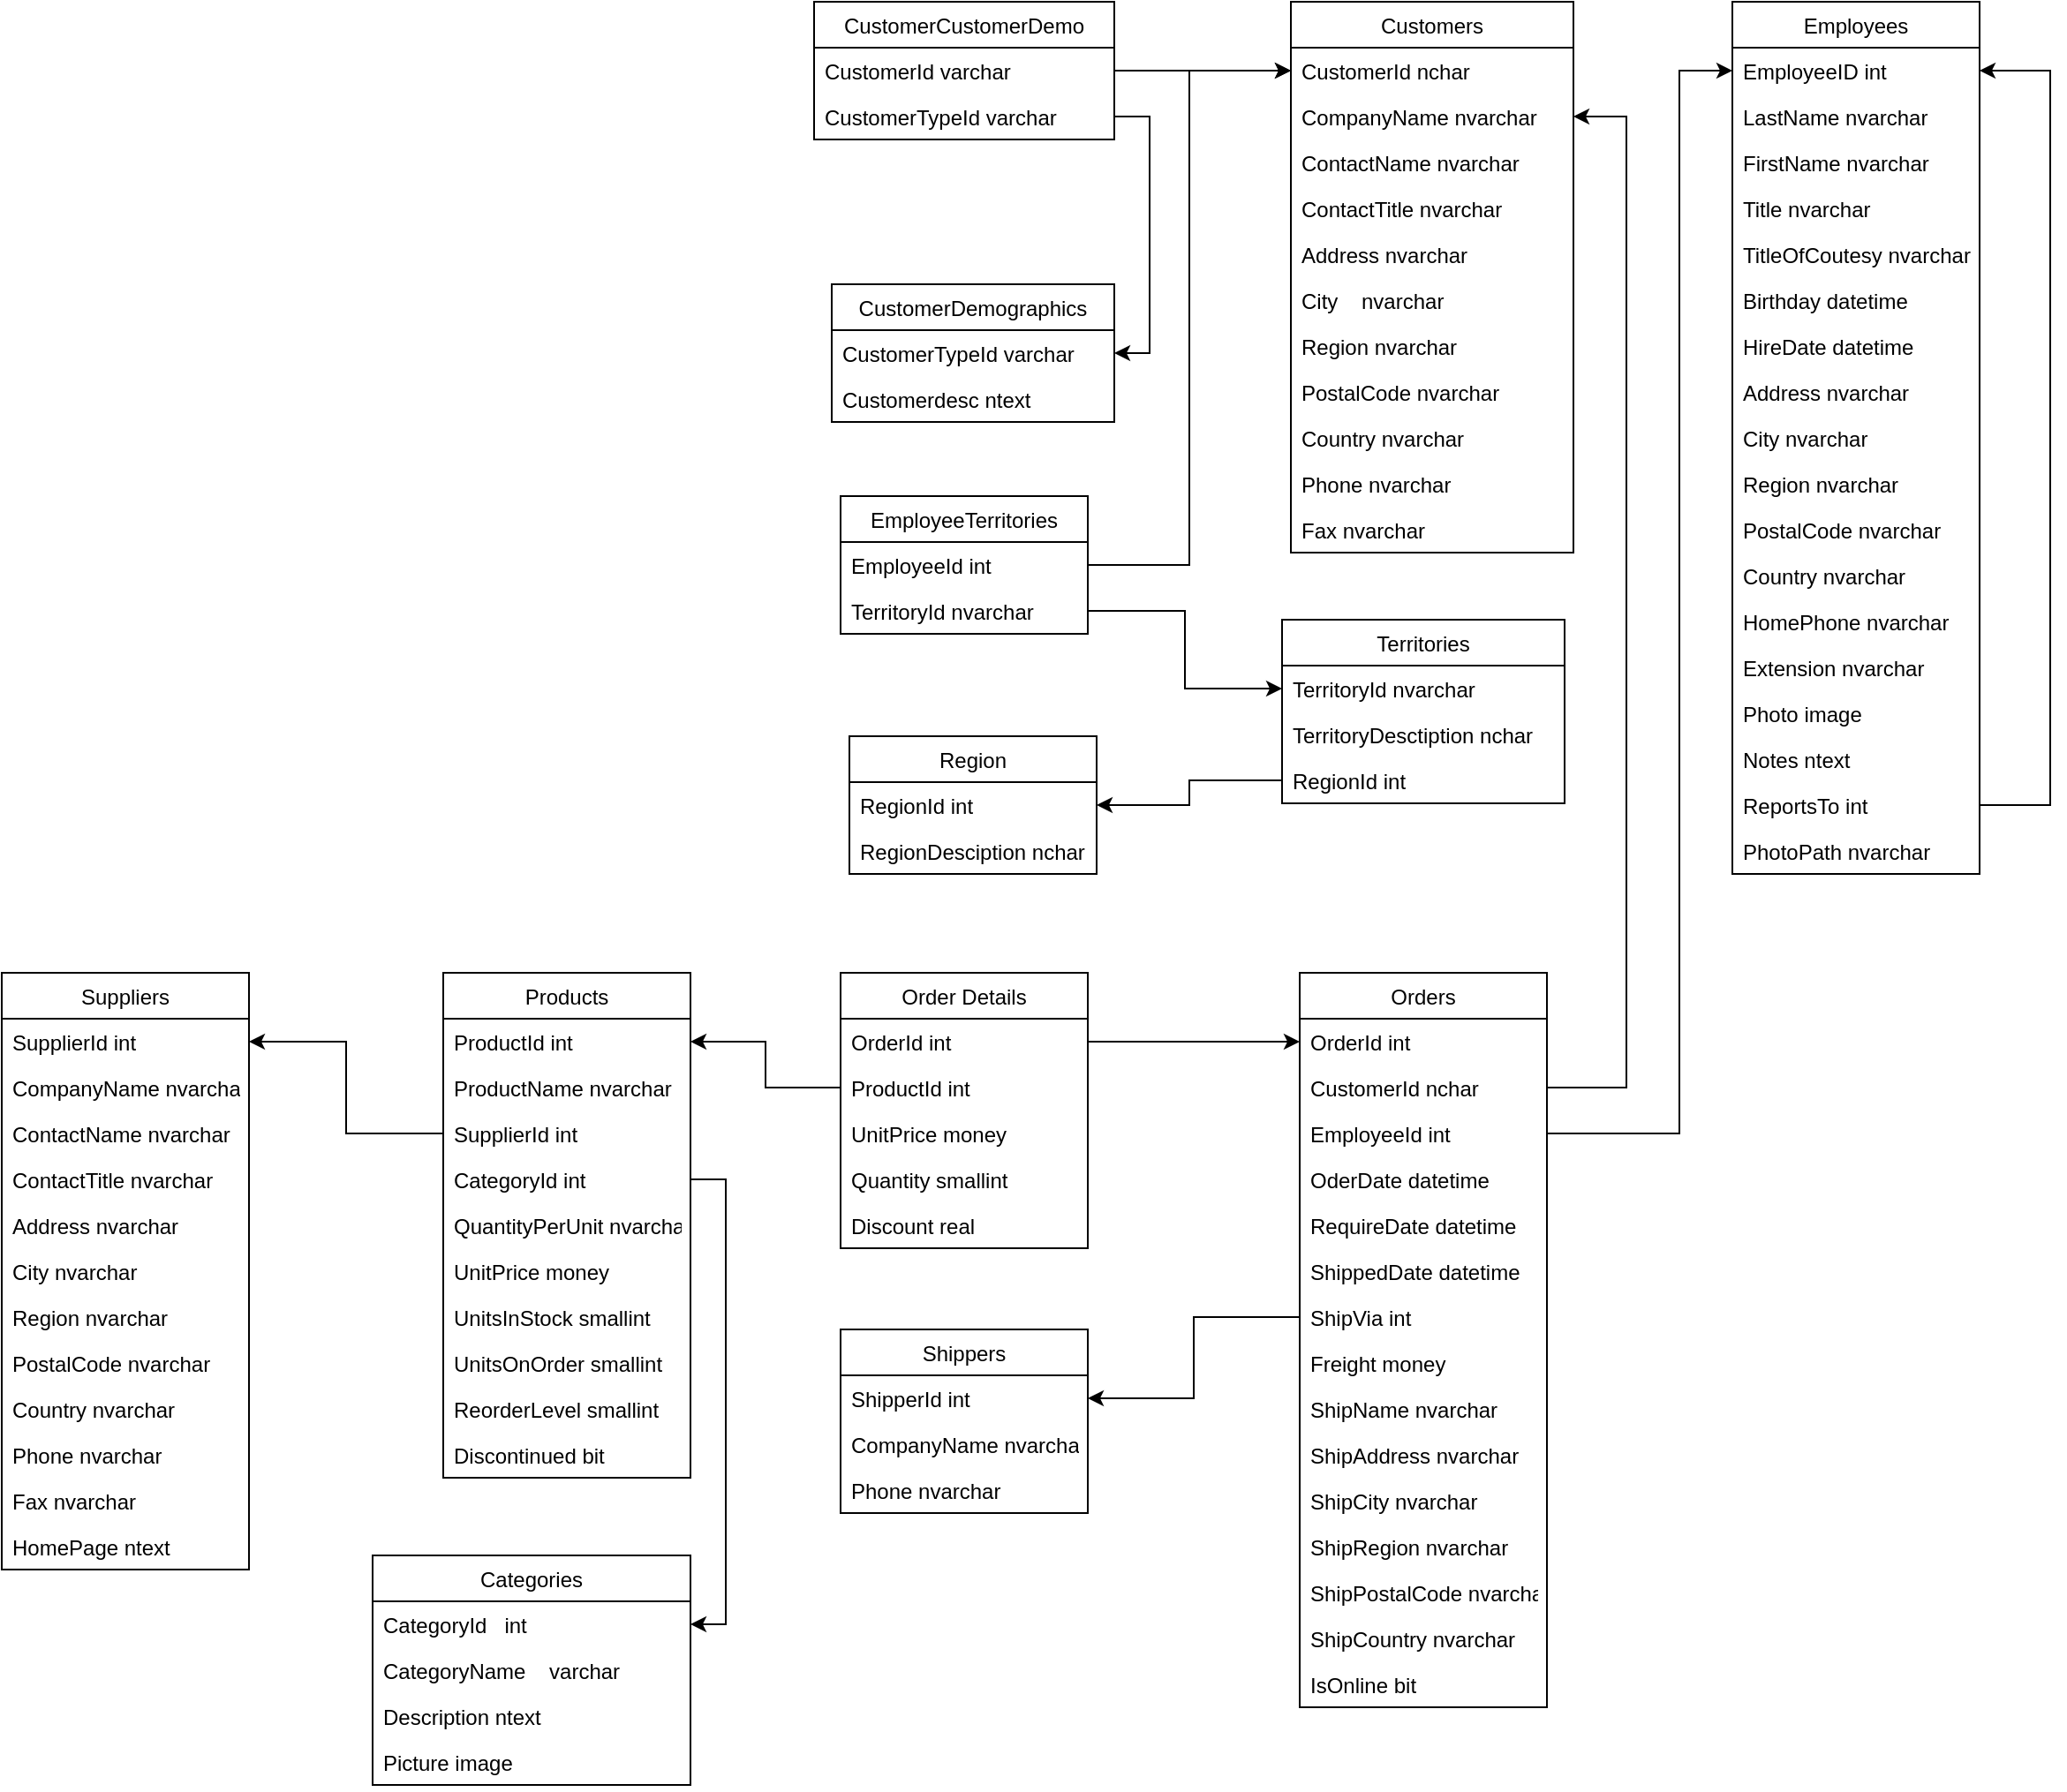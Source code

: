 <mxfile version="20.5.1" type="device"><diagram id="AgbW3ifsxQ3AxNsqvrYq" name="Page-1"><mxGraphModel dx="2926" dy="2146" grid="1" gridSize="10" guides="1" tooltips="1" connect="1" arrows="1" fold="1" page="1" pageScale="1" pageWidth="850" pageHeight="1100" math="0" shadow="0"><root><mxCell id="0"/><mxCell id="1" parent="0"/><mxCell id="aKPTeQCM2GIPfTf_uYrm-2" value="Categories" style="swimlane;fontStyle=0;childLayout=stackLayout;horizontal=1;startSize=26;fillColor=none;horizontalStack=0;resizeParent=1;resizeParentMax=0;resizeLast=0;collapsible=1;marginBottom=0;" parent="1" vertex="1"><mxGeometry x="-170" y="600" width="180" height="130" as="geometry"/></mxCell><mxCell id="aKPTeQCM2GIPfTf_uYrm-3" value="CategoryId   int    " style="text;strokeColor=none;fillColor=none;align=left;verticalAlign=top;spacingLeft=4;spacingRight=4;overflow=hidden;rotatable=0;points=[[0,0.5],[1,0.5]];portConstraint=eastwest;" parent="aKPTeQCM2GIPfTf_uYrm-2" vertex="1"><mxGeometry y="26" width="180" height="26" as="geometry"/></mxCell><mxCell id="aKPTeQCM2GIPfTf_uYrm-5" value="CategoryName    varchar&#10;" style="text;strokeColor=none;fillColor=none;align=left;verticalAlign=top;spacingLeft=4;spacingRight=4;overflow=hidden;rotatable=0;points=[[0,0.5],[1,0.5]];portConstraint=eastwest;" parent="aKPTeQCM2GIPfTf_uYrm-2" vertex="1"><mxGeometry y="52" width="180" height="26" as="geometry"/></mxCell><mxCell id="aKPTeQCM2GIPfTf_uYrm-6" value="Description ntext" style="text;strokeColor=none;fillColor=none;align=left;verticalAlign=top;spacingLeft=4;spacingRight=4;overflow=hidden;rotatable=0;points=[[0,0.5],[1,0.5]];portConstraint=eastwest;" parent="aKPTeQCM2GIPfTf_uYrm-2" vertex="1"><mxGeometry y="78" width="180" height="26" as="geometry"/></mxCell><mxCell id="aKPTeQCM2GIPfTf_uYrm-7" value="Picture image" style="text;strokeColor=none;fillColor=none;align=left;verticalAlign=top;spacingLeft=4;spacingRight=4;overflow=hidden;rotatable=0;points=[[0,0.5],[1,0.5]];portConstraint=eastwest;" parent="aKPTeQCM2GIPfTf_uYrm-2" vertex="1"><mxGeometry y="104" width="180" height="26" as="geometry"/></mxCell><mxCell id="aKPTeQCM2GIPfTf_uYrm-8" value="CustomerCustomerDemo" style="swimlane;fontStyle=0;childLayout=stackLayout;horizontal=1;startSize=26;fillColor=none;horizontalStack=0;resizeParent=1;resizeParentMax=0;resizeLast=0;collapsible=1;marginBottom=0;" parent="1" vertex="1"><mxGeometry x="80" y="-280" width="170" height="78" as="geometry"/></mxCell><mxCell id="aKPTeQCM2GIPfTf_uYrm-9" value="CustomerId varchar" style="text;strokeColor=none;fillColor=none;align=left;verticalAlign=top;spacingLeft=4;spacingRight=4;overflow=hidden;rotatable=0;points=[[0,0.5],[1,0.5]];portConstraint=eastwest;" parent="aKPTeQCM2GIPfTf_uYrm-8" vertex="1"><mxGeometry y="26" width="170" height="26" as="geometry"/></mxCell><mxCell id="aKPTeQCM2GIPfTf_uYrm-10" value="CustomerTypeId varchar" style="text;strokeColor=none;fillColor=none;align=left;verticalAlign=top;spacingLeft=4;spacingRight=4;overflow=hidden;rotatable=0;points=[[0,0.5],[1,0.5]];portConstraint=eastwest;" parent="aKPTeQCM2GIPfTf_uYrm-8" vertex="1"><mxGeometry y="52" width="170" height="26" as="geometry"/></mxCell><mxCell id="aKPTeQCM2GIPfTf_uYrm-12" value="CustomerDemographics" style="swimlane;fontStyle=0;childLayout=stackLayout;horizontal=1;startSize=26;fillColor=none;horizontalStack=0;resizeParent=1;resizeParentMax=0;resizeLast=0;collapsible=1;marginBottom=0;" parent="1" vertex="1"><mxGeometry x="90" y="-120" width="160" height="78" as="geometry"/></mxCell><mxCell id="aKPTeQCM2GIPfTf_uYrm-13" value="CustomerTypeId varchar" style="text;strokeColor=none;fillColor=none;align=left;verticalAlign=top;spacingLeft=4;spacingRight=4;overflow=hidden;rotatable=0;points=[[0,0.5],[1,0.5]];portConstraint=eastwest;" parent="aKPTeQCM2GIPfTf_uYrm-12" vertex="1"><mxGeometry y="26" width="160" height="26" as="geometry"/></mxCell><mxCell id="aKPTeQCM2GIPfTf_uYrm-14" value="Customerdesc ntext" style="text;strokeColor=none;fillColor=none;align=left;verticalAlign=top;spacingLeft=4;spacingRight=4;overflow=hidden;rotatable=0;points=[[0,0.5],[1,0.5]];portConstraint=eastwest;" parent="aKPTeQCM2GIPfTf_uYrm-12" vertex="1"><mxGeometry y="52" width="160" height="26" as="geometry"/></mxCell><mxCell id="aKPTeQCM2GIPfTf_uYrm-16" value="Customers" style="swimlane;fontStyle=0;childLayout=stackLayout;horizontal=1;startSize=26;fillColor=none;horizontalStack=0;resizeParent=1;resizeParentMax=0;resizeLast=0;collapsible=1;marginBottom=0;" parent="1" vertex="1"><mxGeometry x="350" y="-280" width="160" height="312" as="geometry"/></mxCell><mxCell id="aKPTeQCM2GIPfTf_uYrm-17" value="CustomerId nchar" style="text;strokeColor=none;fillColor=none;align=left;verticalAlign=top;spacingLeft=4;spacingRight=4;overflow=hidden;rotatable=0;points=[[0,0.5],[1,0.5]];portConstraint=eastwest;" parent="aKPTeQCM2GIPfTf_uYrm-16" vertex="1"><mxGeometry y="26" width="160" height="26" as="geometry"/></mxCell><mxCell id="aKPTeQCM2GIPfTf_uYrm-18" value="CompanyName nvarchar" style="text;strokeColor=none;fillColor=none;align=left;verticalAlign=top;spacingLeft=4;spacingRight=4;overflow=hidden;rotatable=0;points=[[0,0.5],[1,0.5]];portConstraint=eastwest;" parent="aKPTeQCM2GIPfTf_uYrm-16" vertex="1"><mxGeometry y="52" width="160" height="26" as="geometry"/></mxCell><mxCell id="aKPTeQCM2GIPfTf_uYrm-19" value="ContactName nvarchar" style="text;strokeColor=none;fillColor=none;align=left;verticalAlign=top;spacingLeft=4;spacingRight=4;overflow=hidden;rotatable=0;points=[[0,0.5],[1,0.5]];portConstraint=eastwest;" parent="aKPTeQCM2GIPfTf_uYrm-16" vertex="1"><mxGeometry y="78" width="160" height="26" as="geometry"/></mxCell><mxCell id="aKPTeQCM2GIPfTf_uYrm-20" value="ContactTitle nvarchar" style="text;strokeColor=none;fillColor=none;align=left;verticalAlign=top;spacingLeft=4;spacingRight=4;overflow=hidden;rotatable=0;points=[[0,0.5],[1,0.5]];portConstraint=eastwest;" parent="aKPTeQCM2GIPfTf_uYrm-16" vertex="1"><mxGeometry y="104" width="160" height="26" as="geometry"/></mxCell><mxCell id="aKPTeQCM2GIPfTf_uYrm-21" value="Address nvarchar" style="text;strokeColor=none;fillColor=none;align=left;verticalAlign=top;spacingLeft=4;spacingRight=4;overflow=hidden;rotatable=0;points=[[0,0.5],[1,0.5]];portConstraint=eastwest;" parent="aKPTeQCM2GIPfTf_uYrm-16" vertex="1"><mxGeometry y="130" width="160" height="26" as="geometry"/></mxCell><mxCell id="aKPTeQCM2GIPfTf_uYrm-22" value="City    nvarchar" style="text;strokeColor=none;fillColor=none;align=left;verticalAlign=top;spacingLeft=4;spacingRight=4;overflow=hidden;rotatable=0;points=[[0,0.5],[1,0.5]];portConstraint=eastwest;" parent="aKPTeQCM2GIPfTf_uYrm-16" vertex="1"><mxGeometry y="156" width="160" height="26" as="geometry"/></mxCell><mxCell id="aKPTeQCM2GIPfTf_uYrm-23" value="Region nvarchar" style="text;strokeColor=none;fillColor=none;align=left;verticalAlign=top;spacingLeft=4;spacingRight=4;overflow=hidden;rotatable=0;points=[[0,0.5],[1,0.5]];portConstraint=eastwest;" parent="aKPTeQCM2GIPfTf_uYrm-16" vertex="1"><mxGeometry y="182" width="160" height="26" as="geometry"/></mxCell><mxCell id="aKPTeQCM2GIPfTf_uYrm-24" value="PostalCode nvarchar" style="text;strokeColor=none;fillColor=none;align=left;verticalAlign=top;spacingLeft=4;spacingRight=4;overflow=hidden;rotatable=0;points=[[0,0.5],[1,0.5]];portConstraint=eastwest;" parent="aKPTeQCM2GIPfTf_uYrm-16" vertex="1"><mxGeometry y="208" width="160" height="26" as="geometry"/></mxCell><mxCell id="aKPTeQCM2GIPfTf_uYrm-25" value="Country nvarchar" style="text;strokeColor=none;fillColor=none;align=left;verticalAlign=top;spacingLeft=4;spacingRight=4;overflow=hidden;rotatable=0;points=[[0,0.5],[1,0.5]];portConstraint=eastwest;" parent="aKPTeQCM2GIPfTf_uYrm-16" vertex="1"><mxGeometry y="234" width="160" height="26" as="geometry"/></mxCell><mxCell id="aKPTeQCM2GIPfTf_uYrm-26" value="Phone nvarchar" style="text;strokeColor=none;fillColor=none;align=left;verticalAlign=top;spacingLeft=4;spacingRight=4;overflow=hidden;rotatable=0;points=[[0,0.5],[1,0.5]];portConstraint=eastwest;" parent="aKPTeQCM2GIPfTf_uYrm-16" vertex="1"><mxGeometry y="260" width="160" height="26" as="geometry"/></mxCell><mxCell id="aKPTeQCM2GIPfTf_uYrm-27" value="Fax nvarchar" style="text;strokeColor=none;fillColor=none;align=left;verticalAlign=top;spacingLeft=4;spacingRight=4;overflow=hidden;rotatable=0;points=[[0,0.5],[1,0.5]];portConstraint=eastwest;" parent="aKPTeQCM2GIPfTf_uYrm-16" vertex="1"><mxGeometry y="286" width="160" height="26" as="geometry"/></mxCell><mxCell id="aKPTeQCM2GIPfTf_uYrm-28" value="Employees" style="swimlane;fontStyle=0;childLayout=stackLayout;horizontal=1;startSize=26;fillColor=none;horizontalStack=0;resizeParent=1;resizeParentMax=0;resizeLast=0;collapsible=1;marginBottom=0;" parent="1" vertex="1"><mxGeometry x="600" y="-280" width="140" height="494" as="geometry"/></mxCell><mxCell id="aKPTeQCM2GIPfTf_uYrm-29" value="EmployeeID int" style="text;strokeColor=none;fillColor=none;align=left;verticalAlign=top;spacingLeft=4;spacingRight=4;overflow=hidden;rotatable=0;points=[[0,0.5],[1,0.5]];portConstraint=eastwest;" parent="aKPTeQCM2GIPfTf_uYrm-28" vertex="1"><mxGeometry y="26" width="140" height="26" as="geometry"/></mxCell><mxCell id="aKPTeQCM2GIPfTf_uYrm-30" value="LastName nvarchar" style="text;strokeColor=none;fillColor=none;align=left;verticalAlign=top;spacingLeft=4;spacingRight=4;overflow=hidden;rotatable=0;points=[[0,0.5],[1,0.5]];portConstraint=eastwest;" parent="aKPTeQCM2GIPfTf_uYrm-28" vertex="1"><mxGeometry y="52" width="140" height="26" as="geometry"/></mxCell><mxCell id="aKPTeQCM2GIPfTf_uYrm-31" value="FirstName nvarchar" style="text;strokeColor=none;fillColor=none;align=left;verticalAlign=top;spacingLeft=4;spacingRight=4;overflow=hidden;rotatable=0;points=[[0,0.5],[1,0.5]];portConstraint=eastwest;" parent="aKPTeQCM2GIPfTf_uYrm-28" vertex="1"><mxGeometry y="78" width="140" height="26" as="geometry"/></mxCell><mxCell id="aKPTeQCM2GIPfTf_uYrm-32" value="Title nvarchar" style="text;strokeColor=none;fillColor=none;align=left;verticalAlign=top;spacingLeft=4;spacingRight=4;overflow=hidden;rotatable=0;points=[[0,0.5],[1,0.5]];portConstraint=eastwest;" parent="aKPTeQCM2GIPfTf_uYrm-28" vertex="1"><mxGeometry y="104" width="140" height="26" as="geometry"/></mxCell><mxCell id="aKPTeQCM2GIPfTf_uYrm-33" value="TitleOfCoutesy nvarchar" style="text;strokeColor=none;fillColor=none;align=left;verticalAlign=top;spacingLeft=4;spacingRight=4;overflow=hidden;rotatable=0;points=[[0,0.5],[1,0.5]];portConstraint=eastwest;" parent="aKPTeQCM2GIPfTf_uYrm-28" vertex="1"><mxGeometry y="130" width="140" height="26" as="geometry"/></mxCell><mxCell id="aKPTeQCM2GIPfTf_uYrm-34" value="Birthday datetime" style="text;strokeColor=none;fillColor=none;align=left;verticalAlign=top;spacingLeft=4;spacingRight=4;overflow=hidden;rotatable=0;points=[[0,0.5],[1,0.5]];portConstraint=eastwest;" parent="aKPTeQCM2GIPfTf_uYrm-28" vertex="1"><mxGeometry y="156" width="140" height="26" as="geometry"/></mxCell><mxCell id="aKPTeQCM2GIPfTf_uYrm-35" value="HireDate datetime" style="text;strokeColor=none;fillColor=none;align=left;verticalAlign=top;spacingLeft=4;spacingRight=4;overflow=hidden;rotatable=0;points=[[0,0.5],[1,0.5]];portConstraint=eastwest;" parent="aKPTeQCM2GIPfTf_uYrm-28" vertex="1"><mxGeometry y="182" width="140" height="26" as="geometry"/></mxCell><mxCell id="aKPTeQCM2GIPfTf_uYrm-36" value="Address nvarchar" style="text;strokeColor=none;fillColor=none;align=left;verticalAlign=top;spacingLeft=4;spacingRight=4;overflow=hidden;rotatable=0;points=[[0,0.5],[1,0.5]];portConstraint=eastwest;" parent="aKPTeQCM2GIPfTf_uYrm-28" vertex="1"><mxGeometry y="208" width="140" height="26" as="geometry"/></mxCell><mxCell id="aKPTeQCM2GIPfTf_uYrm-37" value="City nvarchar" style="text;strokeColor=none;fillColor=none;align=left;verticalAlign=top;spacingLeft=4;spacingRight=4;overflow=hidden;rotatable=0;points=[[0,0.5],[1,0.5]];portConstraint=eastwest;" parent="aKPTeQCM2GIPfTf_uYrm-28" vertex="1"><mxGeometry y="234" width="140" height="26" as="geometry"/></mxCell><mxCell id="aKPTeQCM2GIPfTf_uYrm-38" value="Region nvarchar" style="text;strokeColor=none;fillColor=none;align=left;verticalAlign=top;spacingLeft=4;spacingRight=4;overflow=hidden;rotatable=0;points=[[0,0.5],[1,0.5]];portConstraint=eastwest;" parent="aKPTeQCM2GIPfTf_uYrm-28" vertex="1"><mxGeometry y="260" width="140" height="26" as="geometry"/></mxCell><mxCell id="aKPTeQCM2GIPfTf_uYrm-39" value="PostalCode nvarchar" style="text;strokeColor=none;fillColor=none;align=left;verticalAlign=top;spacingLeft=4;spacingRight=4;overflow=hidden;rotatable=0;points=[[0,0.5],[1,0.5]];portConstraint=eastwest;" parent="aKPTeQCM2GIPfTf_uYrm-28" vertex="1"><mxGeometry y="286" width="140" height="26" as="geometry"/></mxCell><mxCell id="aKPTeQCM2GIPfTf_uYrm-40" value="Country nvarchar" style="text;strokeColor=none;fillColor=none;align=left;verticalAlign=top;spacingLeft=4;spacingRight=4;overflow=hidden;rotatable=0;points=[[0,0.5],[1,0.5]];portConstraint=eastwest;" parent="aKPTeQCM2GIPfTf_uYrm-28" vertex="1"><mxGeometry y="312" width="140" height="26" as="geometry"/></mxCell><mxCell id="aKPTeQCM2GIPfTf_uYrm-41" value="HomePhone nvarchar" style="text;strokeColor=none;fillColor=none;align=left;verticalAlign=top;spacingLeft=4;spacingRight=4;overflow=hidden;rotatable=0;points=[[0,0.5],[1,0.5]];portConstraint=eastwest;" parent="aKPTeQCM2GIPfTf_uYrm-28" vertex="1"><mxGeometry y="338" width="140" height="26" as="geometry"/></mxCell><mxCell id="aKPTeQCM2GIPfTf_uYrm-42" value="Extension nvarchar" style="text;strokeColor=none;fillColor=none;align=left;verticalAlign=top;spacingLeft=4;spacingRight=4;overflow=hidden;rotatable=0;points=[[0,0.5],[1,0.5]];portConstraint=eastwest;" parent="aKPTeQCM2GIPfTf_uYrm-28" vertex="1"><mxGeometry y="364" width="140" height="26" as="geometry"/></mxCell><mxCell id="aKPTeQCM2GIPfTf_uYrm-43" value="Photo image" style="text;strokeColor=none;fillColor=none;align=left;verticalAlign=top;spacingLeft=4;spacingRight=4;overflow=hidden;rotatable=0;points=[[0,0.5],[1,0.5]];portConstraint=eastwest;" parent="aKPTeQCM2GIPfTf_uYrm-28" vertex="1"><mxGeometry y="390" width="140" height="26" as="geometry"/></mxCell><mxCell id="aKPTeQCM2GIPfTf_uYrm-44" value="Notes ntext" style="text;strokeColor=none;fillColor=none;align=left;verticalAlign=top;spacingLeft=4;spacingRight=4;overflow=hidden;rotatable=0;points=[[0,0.5],[1,0.5]];portConstraint=eastwest;" parent="aKPTeQCM2GIPfTf_uYrm-28" vertex="1"><mxGeometry y="416" width="140" height="26" as="geometry"/></mxCell><mxCell id="aKPTeQCM2GIPfTf_uYrm-113" style="edgeStyle=orthogonalEdgeStyle;rounded=0;orthogonalLoop=1;jettySize=auto;html=1;exitX=1;exitY=0.5;exitDx=0;exitDy=0;entryX=1;entryY=0.5;entryDx=0;entryDy=0;" parent="aKPTeQCM2GIPfTf_uYrm-28" source="aKPTeQCM2GIPfTf_uYrm-45" target="aKPTeQCM2GIPfTf_uYrm-29" edge="1"><mxGeometry relative="1" as="geometry"><Array as="points"><mxPoint x="180" y="455"/><mxPoint x="180" y="39"/></Array></mxGeometry></mxCell><mxCell id="aKPTeQCM2GIPfTf_uYrm-45" value="ReportsTo int" style="text;strokeColor=none;fillColor=none;align=left;verticalAlign=top;spacingLeft=4;spacingRight=4;overflow=hidden;rotatable=0;points=[[0,0.5],[1,0.5]];portConstraint=eastwest;" parent="aKPTeQCM2GIPfTf_uYrm-28" vertex="1"><mxGeometry y="442" width="140" height="26" as="geometry"/></mxCell><mxCell id="aKPTeQCM2GIPfTf_uYrm-46" value="PhotoPath nvarchar" style="text;strokeColor=none;fillColor=none;align=left;verticalAlign=top;spacingLeft=4;spacingRight=4;overflow=hidden;rotatable=0;points=[[0,0.5],[1,0.5]];portConstraint=eastwest;" parent="aKPTeQCM2GIPfTf_uYrm-28" vertex="1"><mxGeometry y="468" width="140" height="26" as="geometry"/></mxCell><mxCell id="aKPTeQCM2GIPfTf_uYrm-47" value="EmployeeTerritories" style="swimlane;fontStyle=0;childLayout=stackLayout;horizontal=1;startSize=26;fillColor=none;horizontalStack=0;resizeParent=1;resizeParentMax=0;resizeLast=0;collapsible=1;marginBottom=0;" parent="1" vertex="1"><mxGeometry x="95" width="140" height="78" as="geometry"/></mxCell><mxCell id="aKPTeQCM2GIPfTf_uYrm-48" value="EmployeeId int" style="text;strokeColor=none;fillColor=none;align=left;verticalAlign=top;spacingLeft=4;spacingRight=4;overflow=hidden;rotatable=0;points=[[0,0.5],[1,0.5]];portConstraint=eastwest;" parent="aKPTeQCM2GIPfTf_uYrm-47" vertex="1"><mxGeometry y="26" width="140" height="26" as="geometry"/></mxCell><mxCell id="aKPTeQCM2GIPfTf_uYrm-49" value="TerritoryId nvarchar" style="text;strokeColor=none;fillColor=none;align=left;verticalAlign=top;spacingLeft=4;spacingRight=4;overflow=hidden;rotatable=0;points=[[0,0.5],[1,0.5]];portConstraint=eastwest;" parent="aKPTeQCM2GIPfTf_uYrm-47" vertex="1"><mxGeometry y="52" width="140" height="26" as="geometry"/></mxCell><mxCell id="aKPTeQCM2GIPfTf_uYrm-51" value="Order Details" style="swimlane;fontStyle=0;childLayout=stackLayout;horizontal=1;startSize=26;fillColor=none;horizontalStack=0;resizeParent=1;resizeParentMax=0;resizeLast=0;collapsible=1;marginBottom=0;" parent="1" vertex="1"><mxGeometry x="95" y="270" width="140" height="156" as="geometry"/></mxCell><mxCell id="aKPTeQCM2GIPfTf_uYrm-52" value="OrderId int" style="text;strokeColor=none;fillColor=none;align=left;verticalAlign=top;spacingLeft=4;spacingRight=4;overflow=hidden;rotatable=0;points=[[0,0.5],[1,0.5]];portConstraint=eastwest;" parent="aKPTeQCM2GIPfTf_uYrm-51" vertex="1"><mxGeometry y="26" width="140" height="26" as="geometry"/></mxCell><mxCell id="aKPTeQCM2GIPfTf_uYrm-53" value="ProductId int" style="text;strokeColor=none;fillColor=none;align=left;verticalAlign=top;spacingLeft=4;spacingRight=4;overflow=hidden;rotatable=0;points=[[0,0.5],[1,0.5]];portConstraint=eastwest;" parent="aKPTeQCM2GIPfTf_uYrm-51" vertex="1"><mxGeometry y="52" width="140" height="26" as="geometry"/></mxCell><mxCell id="aKPTeQCM2GIPfTf_uYrm-54" value="UnitPrice money" style="text;strokeColor=none;fillColor=none;align=left;verticalAlign=top;spacingLeft=4;spacingRight=4;overflow=hidden;rotatable=0;points=[[0,0.5],[1,0.5]];portConstraint=eastwest;" parent="aKPTeQCM2GIPfTf_uYrm-51" vertex="1"><mxGeometry y="78" width="140" height="26" as="geometry"/></mxCell><mxCell id="aKPTeQCM2GIPfTf_uYrm-55" value="Quantity smallint" style="text;strokeColor=none;fillColor=none;align=left;verticalAlign=top;spacingLeft=4;spacingRight=4;overflow=hidden;rotatable=0;points=[[0,0.5],[1,0.5]];portConstraint=eastwest;" parent="aKPTeQCM2GIPfTf_uYrm-51" vertex="1"><mxGeometry y="104" width="140" height="26" as="geometry"/></mxCell><mxCell id="aKPTeQCM2GIPfTf_uYrm-56" value="Discount real" style="text;strokeColor=none;fillColor=none;align=left;verticalAlign=top;spacingLeft=4;spacingRight=4;overflow=hidden;rotatable=0;points=[[0,0.5],[1,0.5]];portConstraint=eastwest;" parent="aKPTeQCM2GIPfTf_uYrm-51" vertex="1"><mxGeometry y="130" width="140" height="26" as="geometry"/></mxCell><mxCell id="aKPTeQCM2GIPfTf_uYrm-57" value="Orders" style="swimlane;fontStyle=0;childLayout=stackLayout;horizontal=1;startSize=26;fillColor=none;horizontalStack=0;resizeParent=1;resizeParentMax=0;resizeLast=0;collapsible=1;marginBottom=0;" parent="1" vertex="1"><mxGeometry x="355" y="270" width="140" height="416" as="geometry"/></mxCell><mxCell id="aKPTeQCM2GIPfTf_uYrm-58" value="OrderId int" style="text;strokeColor=none;fillColor=none;align=left;verticalAlign=top;spacingLeft=4;spacingRight=4;overflow=hidden;rotatable=0;points=[[0,0.5],[1,0.5]];portConstraint=eastwest;" parent="aKPTeQCM2GIPfTf_uYrm-57" vertex="1"><mxGeometry y="26" width="140" height="26" as="geometry"/></mxCell><mxCell id="aKPTeQCM2GIPfTf_uYrm-59" value="CustomerId nchar" style="text;strokeColor=none;fillColor=none;align=left;verticalAlign=top;spacingLeft=4;spacingRight=4;overflow=hidden;rotatable=0;points=[[0,0.5],[1,0.5]];portConstraint=eastwest;" parent="aKPTeQCM2GIPfTf_uYrm-57" vertex="1"><mxGeometry y="52" width="140" height="26" as="geometry"/></mxCell><mxCell id="aKPTeQCM2GIPfTf_uYrm-60" value="EmployeeId int" style="text;strokeColor=none;fillColor=none;align=left;verticalAlign=top;spacingLeft=4;spacingRight=4;overflow=hidden;rotatable=0;points=[[0,0.5],[1,0.5]];portConstraint=eastwest;" parent="aKPTeQCM2GIPfTf_uYrm-57" vertex="1"><mxGeometry y="78" width="140" height="26" as="geometry"/></mxCell><mxCell id="aKPTeQCM2GIPfTf_uYrm-61" value="OderDate datetime" style="text;strokeColor=none;fillColor=none;align=left;verticalAlign=top;spacingLeft=4;spacingRight=4;overflow=hidden;rotatable=0;points=[[0,0.5],[1,0.5]];portConstraint=eastwest;" parent="aKPTeQCM2GIPfTf_uYrm-57" vertex="1"><mxGeometry y="104" width="140" height="26" as="geometry"/></mxCell><mxCell id="aKPTeQCM2GIPfTf_uYrm-62" value="RequireDate datetime" style="text;strokeColor=none;fillColor=none;align=left;verticalAlign=top;spacingLeft=4;spacingRight=4;overflow=hidden;rotatable=0;points=[[0,0.5],[1,0.5]];portConstraint=eastwest;" parent="aKPTeQCM2GIPfTf_uYrm-57" vertex="1"><mxGeometry y="130" width="140" height="26" as="geometry"/></mxCell><mxCell id="aKPTeQCM2GIPfTf_uYrm-63" value="ShippedDate datetime" style="text;strokeColor=none;fillColor=none;align=left;verticalAlign=top;spacingLeft=4;spacingRight=4;overflow=hidden;rotatable=0;points=[[0,0.5],[1,0.5]];portConstraint=eastwest;" parent="aKPTeQCM2GIPfTf_uYrm-57" vertex="1"><mxGeometry y="156" width="140" height="26" as="geometry"/></mxCell><mxCell id="aKPTeQCM2GIPfTf_uYrm-64" value="ShipVia int" style="text;strokeColor=none;fillColor=none;align=left;verticalAlign=top;spacingLeft=4;spacingRight=4;overflow=hidden;rotatable=0;points=[[0,0.5],[1,0.5]];portConstraint=eastwest;" parent="aKPTeQCM2GIPfTf_uYrm-57" vertex="1"><mxGeometry y="182" width="140" height="26" as="geometry"/></mxCell><mxCell id="aKPTeQCM2GIPfTf_uYrm-65" value="Freight money" style="text;strokeColor=none;fillColor=none;align=left;verticalAlign=top;spacingLeft=4;spacingRight=4;overflow=hidden;rotatable=0;points=[[0,0.5],[1,0.5]];portConstraint=eastwest;" parent="aKPTeQCM2GIPfTf_uYrm-57" vertex="1"><mxGeometry y="208" width="140" height="26" as="geometry"/></mxCell><mxCell id="aKPTeQCM2GIPfTf_uYrm-66" value="ShipName nvarchar" style="text;strokeColor=none;fillColor=none;align=left;verticalAlign=top;spacingLeft=4;spacingRight=4;overflow=hidden;rotatable=0;points=[[0,0.5],[1,0.5]];portConstraint=eastwest;" parent="aKPTeQCM2GIPfTf_uYrm-57" vertex="1"><mxGeometry y="234" width="140" height="26" as="geometry"/></mxCell><mxCell id="aKPTeQCM2GIPfTf_uYrm-67" value="ShipAddress nvarchar" style="text;strokeColor=none;fillColor=none;align=left;verticalAlign=top;spacingLeft=4;spacingRight=4;overflow=hidden;rotatable=0;points=[[0,0.5],[1,0.5]];portConstraint=eastwest;" parent="aKPTeQCM2GIPfTf_uYrm-57" vertex="1"><mxGeometry y="260" width="140" height="26" as="geometry"/></mxCell><mxCell id="aKPTeQCM2GIPfTf_uYrm-68" value="ShipCity nvarchar" style="text;strokeColor=none;fillColor=none;align=left;verticalAlign=top;spacingLeft=4;spacingRight=4;overflow=hidden;rotatable=0;points=[[0,0.5],[1,0.5]];portConstraint=eastwest;" parent="aKPTeQCM2GIPfTf_uYrm-57" vertex="1"><mxGeometry y="286" width="140" height="26" as="geometry"/></mxCell><mxCell id="aKPTeQCM2GIPfTf_uYrm-69" value="ShipRegion nvarchar" style="text;strokeColor=none;fillColor=none;align=left;verticalAlign=top;spacingLeft=4;spacingRight=4;overflow=hidden;rotatable=0;points=[[0,0.5],[1,0.5]];portConstraint=eastwest;" parent="aKPTeQCM2GIPfTf_uYrm-57" vertex="1"><mxGeometry y="312" width="140" height="26" as="geometry"/></mxCell><mxCell id="aKPTeQCM2GIPfTf_uYrm-70" value="ShipPostalCode nvarchar" style="text;strokeColor=none;fillColor=none;align=left;verticalAlign=top;spacingLeft=4;spacingRight=4;overflow=hidden;rotatable=0;points=[[0,0.5],[1,0.5]];portConstraint=eastwest;" parent="aKPTeQCM2GIPfTf_uYrm-57" vertex="1"><mxGeometry y="338" width="140" height="26" as="geometry"/></mxCell><mxCell id="aKPTeQCM2GIPfTf_uYrm-71" value="ShipCountry nvarchar" style="text;strokeColor=none;fillColor=none;align=left;verticalAlign=top;spacingLeft=4;spacingRight=4;overflow=hidden;rotatable=0;points=[[0,0.5],[1,0.5]];portConstraint=eastwest;" parent="aKPTeQCM2GIPfTf_uYrm-57" vertex="1"><mxGeometry y="364" width="140" height="26" as="geometry"/></mxCell><mxCell id="aKPTeQCM2GIPfTf_uYrm-72" value="IsOnline bit" style="text;strokeColor=none;fillColor=none;align=left;verticalAlign=top;spacingLeft=4;spacingRight=4;overflow=hidden;rotatable=0;points=[[0,0.5],[1,0.5]];portConstraint=eastwest;" parent="aKPTeQCM2GIPfTf_uYrm-57" vertex="1"><mxGeometry y="390" width="140" height="26" as="geometry"/></mxCell><mxCell id="aKPTeQCM2GIPfTf_uYrm-73" value="Products" style="swimlane;fontStyle=0;childLayout=stackLayout;horizontal=1;startSize=26;fillColor=none;horizontalStack=0;resizeParent=1;resizeParentMax=0;resizeLast=0;collapsible=1;marginBottom=0;" parent="1" vertex="1"><mxGeometry x="-130" y="270" width="140" height="286" as="geometry"/></mxCell><mxCell id="aKPTeQCM2GIPfTf_uYrm-74" value="ProductId int" style="text;strokeColor=none;fillColor=none;align=left;verticalAlign=top;spacingLeft=4;spacingRight=4;overflow=hidden;rotatable=0;points=[[0,0.5],[1,0.5]];portConstraint=eastwest;" parent="aKPTeQCM2GIPfTf_uYrm-73" vertex="1"><mxGeometry y="26" width="140" height="26" as="geometry"/></mxCell><mxCell id="aKPTeQCM2GIPfTf_uYrm-75" value="ProductName nvarchar" style="text;strokeColor=none;fillColor=none;align=left;verticalAlign=top;spacingLeft=4;spacingRight=4;overflow=hidden;rotatable=0;points=[[0,0.5],[1,0.5]];portConstraint=eastwest;" parent="aKPTeQCM2GIPfTf_uYrm-73" vertex="1"><mxGeometry y="52" width="140" height="26" as="geometry"/></mxCell><mxCell id="aKPTeQCM2GIPfTf_uYrm-76" value="SupplierId int    " style="text;strokeColor=none;fillColor=none;align=left;verticalAlign=top;spacingLeft=4;spacingRight=4;overflow=hidden;rotatable=0;points=[[0,0.5],[1,0.5]];portConstraint=eastwest;" parent="aKPTeQCM2GIPfTf_uYrm-73" vertex="1"><mxGeometry y="78" width="140" height="26" as="geometry"/></mxCell><mxCell id="aKPTeQCM2GIPfTf_uYrm-77" value="CategoryId int" style="text;strokeColor=none;fillColor=none;align=left;verticalAlign=top;spacingLeft=4;spacingRight=4;overflow=hidden;rotatable=0;points=[[0,0.5],[1,0.5]];portConstraint=eastwest;" parent="aKPTeQCM2GIPfTf_uYrm-73" vertex="1"><mxGeometry y="104" width="140" height="26" as="geometry"/></mxCell><mxCell id="aKPTeQCM2GIPfTf_uYrm-78" value="QuantityPerUnit nvarchar" style="text;strokeColor=none;fillColor=none;align=left;verticalAlign=top;spacingLeft=4;spacingRight=4;overflow=hidden;rotatable=0;points=[[0,0.5],[1,0.5]];portConstraint=eastwest;" parent="aKPTeQCM2GIPfTf_uYrm-73" vertex="1"><mxGeometry y="130" width="140" height="26" as="geometry"/></mxCell><mxCell id="aKPTeQCM2GIPfTf_uYrm-79" value="UnitPrice money" style="text;strokeColor=none;fillColor=none;align=left;verticalAlign=top;spacingLeft=4;spacingRight=4;overflow=hidden;rotatable=0;points=[[0,0.5],[1,0.5]];portConstraint=eastwest;" parent="aKPTeQCM2GIPfTf_uYrm-73" vertex="1"><mxGeometry y="156" width="140" height="26" as="geometry"/></mxCell><mxCell id="aKPTeQCM2GIPfTf_uYrm-80" value="UnitsInStock smallint" style="text;strokeColor=none;fillColor=none;align=left;verticalAlign=top;spacingLeft=4;spacingRight=4;overflow=hidden;rotatable=0;points=[[0,0.5],[1,0.5]];portConstraint=eastwest;" parent="aKPTeQCM2GIPfTf_uYrm-73" vertex="1"><mxGeometry y="182" width="140" height="26" as="geometry"/></mxCell><mxCell id="aKPTeQCM2GIPfTf_uYrm-81" value="UnitsOnOrder smallint" style="text;strokeColor=none;fillColor=none;align=left;verticalAlign=top;spacingLeft=4;spacingRight=4;overflow=hidden;rotatable=0;points=[[0,0.5],[1,0.5]];portConstraint=eastwest;" parent="aKPTeQCM2GIPfTf_uYrm-73" vertex="1"><mxGeometry y="208" width="140" height="26" as="geometry"/></mxCell><mxCell id="aKPTeQCM2GIPfTf_uYrm-82" value="ReorderLevel smallint" style="text;strokeColor=none;fillColor=none;align=left;verticalAlign=top;spacingLeft=4;spacingRight=4;overflow=hidden;rotatable=0;points=[[0,0.5],[1,0.5]];portConstraint=eastwest;" parent="aKPTeQCM2GIPfTf_uYrm-73" vertex="1"><mxGeometry y="234" width="140" height="26" as="geometry"/></mxCell><mxCell id="aKPTeQCM2GIPfTf_uYrm-83" value="Discontinued bit" style="text;strokeColor=none;fillColor=none;align=left;verticalAlign=top;spacingLeft=4;spacingRight=4;overflow=hidden;rotatable=0;points=[[0,0.5],[1,0.5]];portConstraint=eastwest;" parent="aKPTeQCM2GIPfTf_uYrm-73" vertex="1"><mxGeometry y="260" width="140" height="26" as="geometry"/></mxCell><mxCell id="aKPTeQCM2GIPfTf_uYrm-85" value="Region" style="swimlane;fontStyle=0;childLayout=stackLayout;horizontal=1;startSize=26;fillColor=none;horizontalStack=0;resizeParent=1;resizeParentMax=0;resizeLast=0;collapsible=1;marginBottom=0;" parent="1" vertex="1"><mxGeometry x="100" y="136" width="140" height="78" as="geometry"/></mxCell><mxCell id="aKPTeQCM2GIPfTf_uYrm-86" value="RegionId int" style="text;strokeColor=none;fillColor=none;align=left;verticalAlign=top;spacingLeft=4;spacingRight=4;overflow=hidden;rotatable=0;points=[[0,0.5],[1,0.5]];portConstraint=eastwest;" parent="aKPTeQCM2GIPfTf_uYrm-85" vertex="1"><mxGeometry y="26" width="140" height="26" as="geometry"/></mxCell><mxCell id="aKPTeQCM2GIPfTf_uYrm-87" value="RegionDesciption nchar" style="text;strokeColor=none;fillColor=none;align=left;verticalAlign=top;spacingLeft=4;spacingRight=4;overflow=hidden;rotatable=0;points=[[0,0.5],[1,0.5]];portConstraint=eastwest;" parent="aKPTeQCM2GIPfTf_uYrm-85" vertex="1"><mxGeometry y="52" width="140" height="26" as="geometry"/></mxCell><mxCell id="aKPTeQCM2GIPfTf_uYrm-89" value="Shippers" style="swimlane;fontStyle=0;childLayout=stackLayout;horizontal=1;startSize=26;fillColor=none;horizontalStack=0;resizeParent=1;resizeParentMax=0;resizeLast=0;collapsible=1;marginBottom=0;" parent="1" vertex="1"><mxGeometry x="95" y="472" width="140" height="104" as="geometry"/></mxCell><mxCell id="aKPTeQCM2GIPfTf_uYrm-90" value="ShipperId int" style="text;strokeColor=none;fillColor=none;align=left;verticalAlign=top;spacingLeft=4;spacingRight=4;overflow=hidden;rotatable=0;points=[[0,0.5],[1,0.5]];portConstraint=eastwest;" parent="aKPTeQCM2GIPfTf_uYrm-89" vertex="1"><mxGeometry y="26" width="140" height="26" as="geometry"/></mxCell><mxCell id="aKPTeQCM2GIPfTf_uYrm-91" value="CompanyName nvarchar" style="text;strokeColor=none;fillColor=none;align=left;verticalAlign=top;spacingLeft=4;spacingRight=4;overflow=hidden;rotatable=0;points=[[0,0.5],[1,0.5]];portConstraint=eastwest;" parent="aKPTeQCM2GIPfTf_uYrm-89" vertex="1"><mxGeometry y="52" width="140" height="26" as="geometry"/></mxCell><mxCell id="aKPTeQCM2GIPfTf_uYrm-92" value="Phone nvarchar" style="text;strokeColor=none;fillColor=none;align=left;verticalAlign=top;spacingLeft=4;spacingRight=4;overflow=hidden;rotatable=0;points=[[0,0.5],[1,0.5]];portConstraint=eastwest;" parent="aKPTeQCM2GIPfTf_uYrm-89" vertex="1"><mxGeometry y="78" width="140" height="26" as="geometry"/></mxCell><mxCell id="aKPTeQCM2GIPfTf_uYrm-93" value="Suppliers" style="swimlane;fontStyle=0;childLayout=stackLayout;horizontal=1;startSize=26;fillColor=none;horizontalStack=0;resizeParent=1;resizeParentMax=0;resizeLast=0;collapsible=1;marginBottom=0;" parent="1" vertex="1"><mxGeometry x="-380" y="270" width="140" height="338" as="geometry"/></mxCell><mxCell id="aKPTeQCM2GIPfTf_uYrm-94" value="SupplierId int" style="text;strokeColor=none;fillColor=none;align=left;verticalAlign=top;spacingLeft=4;spacingRight=4;overflow=hidden;rotatable=0;points=[[0,0.5],[1,0.5]];portConstraint=eastwest;" parent="aKPTeQCM2GIPfTf_uYrm-93" vertex="1"><mxGeometry y="26" width="140" height="26" as="geometry"/></mxCell><mxCell id="aKPTeQCM2GIPfTf_uYrm-95" value="CompanyName nvarchar" style="text;strokeColor=none;fillColor=none;align=left;verticalAlign=top;spacingLeft=4;spacingRight=4;overflow=hidden;rotatable=0;points=[[0,0.5],[1,0.5]];portConstraint=eastwest;" parent="aKPTeQCM2GIPfTf_uYrm-93" vertex="1"><mxGeometry y="52" width="140" height="26" as="geometry"/></mxCell><mxCell id="aKPTeQCM2GIPfTf_uYrm-96" value="ContactName nvarchar" style="text;strokeColor=none;fillColor=none;align=left;verticalAlign=top;spacingLeft=4;spacingRight=4;overflow=hidden;rotatable=0;points=[[0,0.5],[1,0.5]];portConstraint=eastwest;" parent="aKPTeQCM2GIPfTf_uYrm-93" vertex="1"><mxGeometry y="78" width="140" height="26" as="geometry"/></mxCell><mxCell id="aKPTeQCM2GIPfTf_uYrm-97" value="ContactTitle nvarchar" style="text;strokeColor=none;fillColor=none;align=left;verticalAlign=top;spacingLeft=4;spacingRight=4;overflow=hidden;rotatable=0;points=[[0,0.5],[1,0.5]];portConstraint=eastwest;" parent="aKPTeQCM2GIPfTf_uYrm-93" vertex="1"><mxGeometry y="104" width="140" height="26" as="geometry"/></mxCell><mxCell id="aKPTeQCM2GIPfTf_uYrm-98" value="Address nvarchar" style="text;strokeColor=none;fillColor=none;align=left;verticalAlign=top;spacingLeft=4;spacingRight=4;overflow=hidden;rotatable=0;points=[[0,0.5],[1,0.5]];portConstraint=eastwest;" parent="aKPTeQCM2GIPfTf_uYrm-93" vertex="1"><mxGeometry y="130" width="140" height="26" as="geometry"/></mxCell><mxCell id="aKPTeQCM2GIPfTf_uYrm-99" value="City nvarchar" style="text;strokeColor=none;fillColor=none;align=left;verticalAlign=top;spacingLeft=4;spacingRight=4;overflow=hidden;rotatable=0;points=[[0,0.5],[1,0.5]];portConstraint=eastwest;" parent="aKPTeQCM2GIPfTf_uYrm-93" vertex="1"><mxGeometry y="156" width="140" height="26" as="geometry"/></mxCell><mxCell id="aKPTeQCM2GIPfTf_uYrm-100" value="Region nvarchar" style="text;strokeColor=none;fillColor=none;align=left;verticalAlign=top;spacingLeft=4;spacingRight=4;overflow=hidden;rotatable=0;points=[[0,0.5],[1,0.5]];portConstraint=eastwest;" parent="aKPTeQCM2GIPfTf_uYrm-93" vertex="1"><mxGeometry y="182" width="140" height="26" as="geometry"/></mxCell><mxCell id="aKPTeQCM2GIPfTf_uYrm-101" value="PostalCode nvarchar" style="text;strokeColor=none;fillColor=none;align=left;verticalAlign=top;spacingLeft=4;spacingRight=4;overflow=hidden;rotatable=0;points=[[0,0.5],[1,0.5]];portConstraint=eastwest;" parent="aKPTeQCM2GIPfTf_uYrm-93" vertex="1"><mxGeometry y="208" width="140" height="26" as="geometry"/></mxCell><mxCell id="aKPTeQCM2GIPfTf_uYrm-102" value="Country nvarchar" style="text;strokeColor=none;fillColor=none;align=left;verticalAlign=top;spacingLeft=4;spacingRight=4;overflow=hidden;rotatable=0;points=[[0,0.5],[1,0.5]];portConstraint=eastwest;" parent="aKPTeQCM2GIPfTf_uYrm-93" vertex="1"><mxGeometry y="234" width="140" height="26" as="geometry"/></mxCell><mxCell id="aKPTeQCM2GIPfTf_uYrm-103" value="Phone nvarchar" style="text;strokeColor=none;fillColor=none;align=left;verticalAlign=top;spacingLeft=4;spacingRight=4;overflow=hidden;rotatable=0;points=[[0,0.5],[1,0.5]];portConstraint=eastwest;" parent="aKPTeQCM2GIPfTf_uYrm-93" vertex="1"><mxGeometry y="260" width="140" height="26" as="geometry"/></mxCell><mxCell id="aKPTeQCM2GIPfTf_uYrm-104" value="Fax nvarchar" style="text;strokeColor=none;fillColor=none;align=left;verticalAlign=top;spacingLeft=4;spacingRight=4;overflow=hidden;rotatable=0;points=[[0,0.5],[1,0.5]];portConstraint=eastwest;" parent="aKPTeQCM2GIPfTf_uYrm-93" vertex="1"><mxGeometry y="286" width="140" height="26" as="geometry"/></mxCell><mxCell id="aKPTeQCM2GIPfTf_uYrm-105" value="HomePage ntext" style="text;strokeColor=none;fillColor=none;align=left;verticalAlign=top;spacingLeft=4;spacingRight=4;overflow=hidden;rotatable=0;points=[[0,0.5],[1,0.5]];portConstraint=eastwest;" parent="aKPTeQCM2GIPfTf_uYrm-93" vertex="1"><mxGeometry y="312" width="140" height="26" as="geometry"/></mxCell><mxCell id="aKPTeQCM2GIPfTf_uYrm-106" value="Territories" style="swimlane;fontStyle=0;childLayout=stackLayout;horizontal=1;startSize=26;fillColor=none;horizontalStack=0;resizeParent=1;resizeParentMax=0;resizeLast=0;collapsible=1;marginBottom=0;" parent="1" vertex="1"><mxGeometry x="345" y="70" width="160" height="104" as="geometry"/></mxCell><mxCell id="aKPTeQCM2GIPfTf_uYrm-107" value="TerritoryId nvarchar" style="text;strokeColor=none;fillColor=none;align=left;verticalAlign=top;spacingLeft=4;spacingRight=4;overflow=hidden;rotatable=0;points=[[0,0.5],[1,0.5]];portConstraint=eastwest;" parent="aKPTeQCM2GIPfTf_uYrm-106" vertex="1"><mxGeometry y="26" width="160" height="26" as="geometry"/></mxCell><mxCell id="aKPTeQCM2GIPfTf_uYrm-108" value="TerritoryDesctiption nchar" style="text;strokeColor=none;fillColor=none;align=left;verticalAlign=top;spacingLeft=4;spacingRight=4;overflow=hidden;rotatable=0;points=[[0,0.5],[1,0.5]];portConstraint=eastwest;" parent="aKPTeQCM2GIPfTf_uYrm-106" vertex="1"><mxGeometry y="52" width="160" height="26" as="geometry"/></mxCell><mxCell id="aKPTeQCM2GIPfTf_uYrm-109" value="RegionId int" style="text;strokeColor=none;fillColor=none;align=left;verticalAlign=top;spacingLeft=4;spacingRight=4;overflow=hidden;rotatable=0;points=[[0,0.5],[1,0.5]];portConstraint=eastwest;" parent="aKPTeQCM2GIPfTf_uYrm-106" vertex="1"><mxGeometry y="78" width="160" height="26" as="geometry"/></mxCell><mxCell id="aKPTeQCM2GIPfTf_uYrm-111" style="edgeStyle=orthogonalEdgeStyle;rounded=0;orthogonalLoop=1;jettySize=auto;html=1;exitX=1;exitY=0.5;exitDx=0;exitDy=0;" parent="1" source="aKPTeQCM2GIPfTf_uYrm-9" target="aKPTeQCM2GIPfTf_uYrm-17" edge="1"><mxGeometry relative="1" as="geometry"/></mxCell><mxCell id="aKPTeQCM2GIPfTf_uYrm-112" style="edgeStyle=orthogonalEdgeStyle;rounded=0;orthogonalLoop=1;jettySize=auto;html=1;exitX=1;exitY=0.5;exitDx=0;exitDy=0;entryX=1;entryY=0.5;entryDx=0;entryDy=0;" parent="1" source="aKPTeQCM2GIPfTf_uYrm-10" target="aKPTeQCM2GIPfTf_uYrm-13" edge="1"><mxGeometry relative="1" as="geometry"/></mxCell><mxCell id="aKPTeQCM2GIPfTf_uYrm-114" style="edgeStyle=orthogonalEdgeStyle;rounded=0;orthogonalLoop=1;jettySize=auto;html=1;exitX=1;exitY=0.5;exitDx=0;exitDy=0;" parent="1" source="aKPTeQCM2GIPfTf_uYrm-48" target="aKPTeQCM2GIPfTf_uYrm-17" edge="1"><mxGeometry relative="1" as="geometry"/></mxCell><mxCell id="aKPTeQCM2GIPfTf_uYrm-115" style="edgeStyle=orthogonalEdgeStyle;rounded=0;orthogonalLoop=1;jettySize=auto;html=1;exitX=1;exitY=0.5;exitDx=0;exitDy=0;" parent="1" source="aKPTeQCM2GIPfTf_uYrm-49" target="aKPTeQCM2GIPfTf_uYrm-107" edge="1"><mxGeometry relative="1" as="geometry"/></mxCell><mxCell id="aKPTeQCM2GIPfTf_uYrm-116" style="edgeStyle=orthogonalEdgeStyle;rounded=0;orthogonalLoop=1;jettySize=auto;html=1;exitX=1;exitY=0.5;exitDx=0;exitDy=0;" parent="1" source="aKPTeQCM2GIPfTf_uYrm-52" target="aKPTeQCM2GIPfTf_uYrm-58" edge="1"><mxGeometry relative="1" as="geometry"/></mxCell><mxCell id="aKPTeQCM2GIPfTf_uYrm-117" style="edgeStyle=orthogonalEdgeStyle;rounded=0;orthogonalLoop=1;jettySize=auto;html=1;exitX=0;exitY=0.5;exitDx=0;exitDy=0;" parent="1" source="aKPTeQCM2GIPfTf_uYrm-53" target="aKPTeQCM2GIPfTf_uYrm-74" edge="1"><mxGeometry relative="1" as="geometry"/></mxCell><mxCell id="aKPTeQCM2GIPfTf_uYrm-118" style="edgeStyle=orthogonalEdgeStyle;rounded=0;orthogonalLoop=1;jettySize=auto;html=1;exitX=1;exitY=0.5;exitDx=0;exitDy=0;entryX=1;entryY=0.5;entryDx=0;entryDy=0;" parent="1" source="aKPTeQCM2GIPfTf_uYrm-59" target="aKPTeQCM2GIPfTf_uYrm-18" edge="1"><mxGeometry relative="1" as="geometry"><Array as="points"><mxPoint x="540" y="335"/><mxPoint x="540" y="-215"/></Array></mxGeometry></mxCell><mxCell id="aKPTeQCM2GIPfTf_uYrm-119" style="edgeStyle=orthogonalEdgeStyle;rounded=0;orthogonalLoop=1;jettySize=auto;html=1;exitX=1;exitY=0.5;exitDx=0;exitDy=0;" parent="1" source="aKPTeQCM2GIPfTf_uYrm-60" target="aKPTeQCM2GIPfTf_uYrm-29" edge="1"><mxGeometry relative="1" as="geometry"><Array as="points"><mxPoint x="570" y="361"/><mxPoint x="570" y="-241"/></Array></mxGeometry></mxCell><mxCell id="aKPTeQCM2GIPfTf_uYrm-120" style="edgeStyle=orthogonalEdgeStyle;rounded=0;orthogonalLoop=1;jettySize=auto;html=1;exitX=0;exitY=0.5;exitDx=0;exitDy=0;" parent="1" source="aKPTeQCM2GIPfTf_uYrm-64" target="aKPTeQCM2GIPfTf_uYrm-90" edge="1"><mxGeometry relative="1" as="geometry"/></mxCell><mxCell id="aKPTeQCM2GIPfTf_uYrm-122" style="edgeStyle=orthogonalEdgeStyle;rounded=0;orthogonalLoop=1;jettySize=auto;html=1;exitX=1;exitY=0.5;exitDx=0;exitDy=0;entryX=1;entryY=0.5;entryDx=0;entryDy=0;" parent="1" source="aKPTeQCM2GIPfTf_uYrm-77" target="aKPTeQCM2GIPfTf_uYrm-3" edge="1"><mxGeometry relative="1" as="geometry"/></mxCell><mxCell id="aKPTeQCM2GIPfTf_uYrm-123" style="edgeStyle=orthogonalEdgeStyle;rounded=0;orthogonalLoop=1;jettySize=auto;html=1;exitX=0;exitY=0.5;exitDx=0;exitDy=0;" parent="1" source="aKPTeQCM2GIPfTf_uYrm-76" target="aKPTeQCM2GIPfTf_uYrm-94" edge="1"><mxGeometry relative="1" as="geometry"/></mxCell><mxCell id="aKPTeQCM2GIPfTf_uYrm-124" style="edgeStyle=orthogonalEdgeStyle;rounded=0;orthogonalLoop=1;jettySize=auto;html=1;exitX=0;exitY=0.5;exitDx=0;exitDy=0;" parent="1" source="aKPTeQCM2GIPfTf_uYrm-109" target="aKPTeQCM2GIPfTf_uYrm-86" edge="1"><mxGeometry relative="1" as="geometry"/></mxCell></root></mxGraphModel></diagram></mxfile>